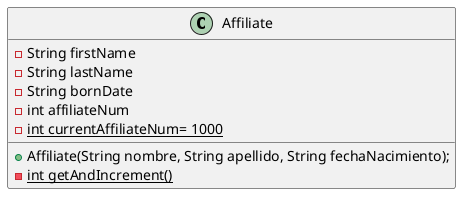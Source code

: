 @startuml

class Affiliate {
    - String firstName
    - String lastName
    - String bornDate
    - int affiliateNum
    - {static} int currentAffiliateNum= 1000

    + Affiliate(String nombre, String apellido, String fechaNacimiento);
    - {static} int getAndIncrement()
}

@enduml